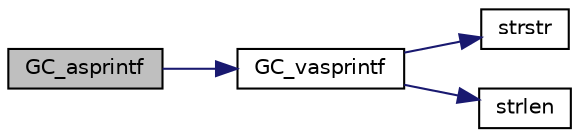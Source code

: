 digraph "GC_asprintf"
{
  edge [fontname="Helvetica",fontsize="10",labelfontname="Helvetica",labelfontsize="10"];
  node [fontname="Helvetica",fontsize="10",shape=record];
  rankdir="LR";
  Node11 [label="GC_asprintf",height=0.2,width=0.4,color="black", fillcolor="grey75", style="filled", fontcolor="black"];
  Node11 -> Node12 [color="midnightblue",fontsize="10",style="solid",fontname="Helvetica"];
  Node12 [label="GC_vasprintf",height=0.2,width=0.4,color="black", fillcolor="white", style="filled",URL="$d9/d0a/modelica__string_8c.html#adf1deccce25bcbb90808de0fcefe2c08"];
  Node12 -> Node13 [color="midnightblue",fontsize="10",style="solid",fontname="Helvetica"];
  Node13 [label="strstr",height=0.2,width=0.4,color="black", fillcolor="white", style="filled",URL="$df/deb/3rd_party_2regex-0_812_2test_2test_8c.html#a1e5ffad39b65fa937afd3ee288ccf877"];
  Node12 -> Node14 [color="midnightblue",fontsize="10",style="solid",fontname="Helvetica"];
  Node14 [label="strlen",height=0.2,width=0.4,color="black", fillcolor="white", style="filled",URL="$d7/d57/iregex_8c.html#a492442620ce65db20fe7297b43cbca65"];
}
